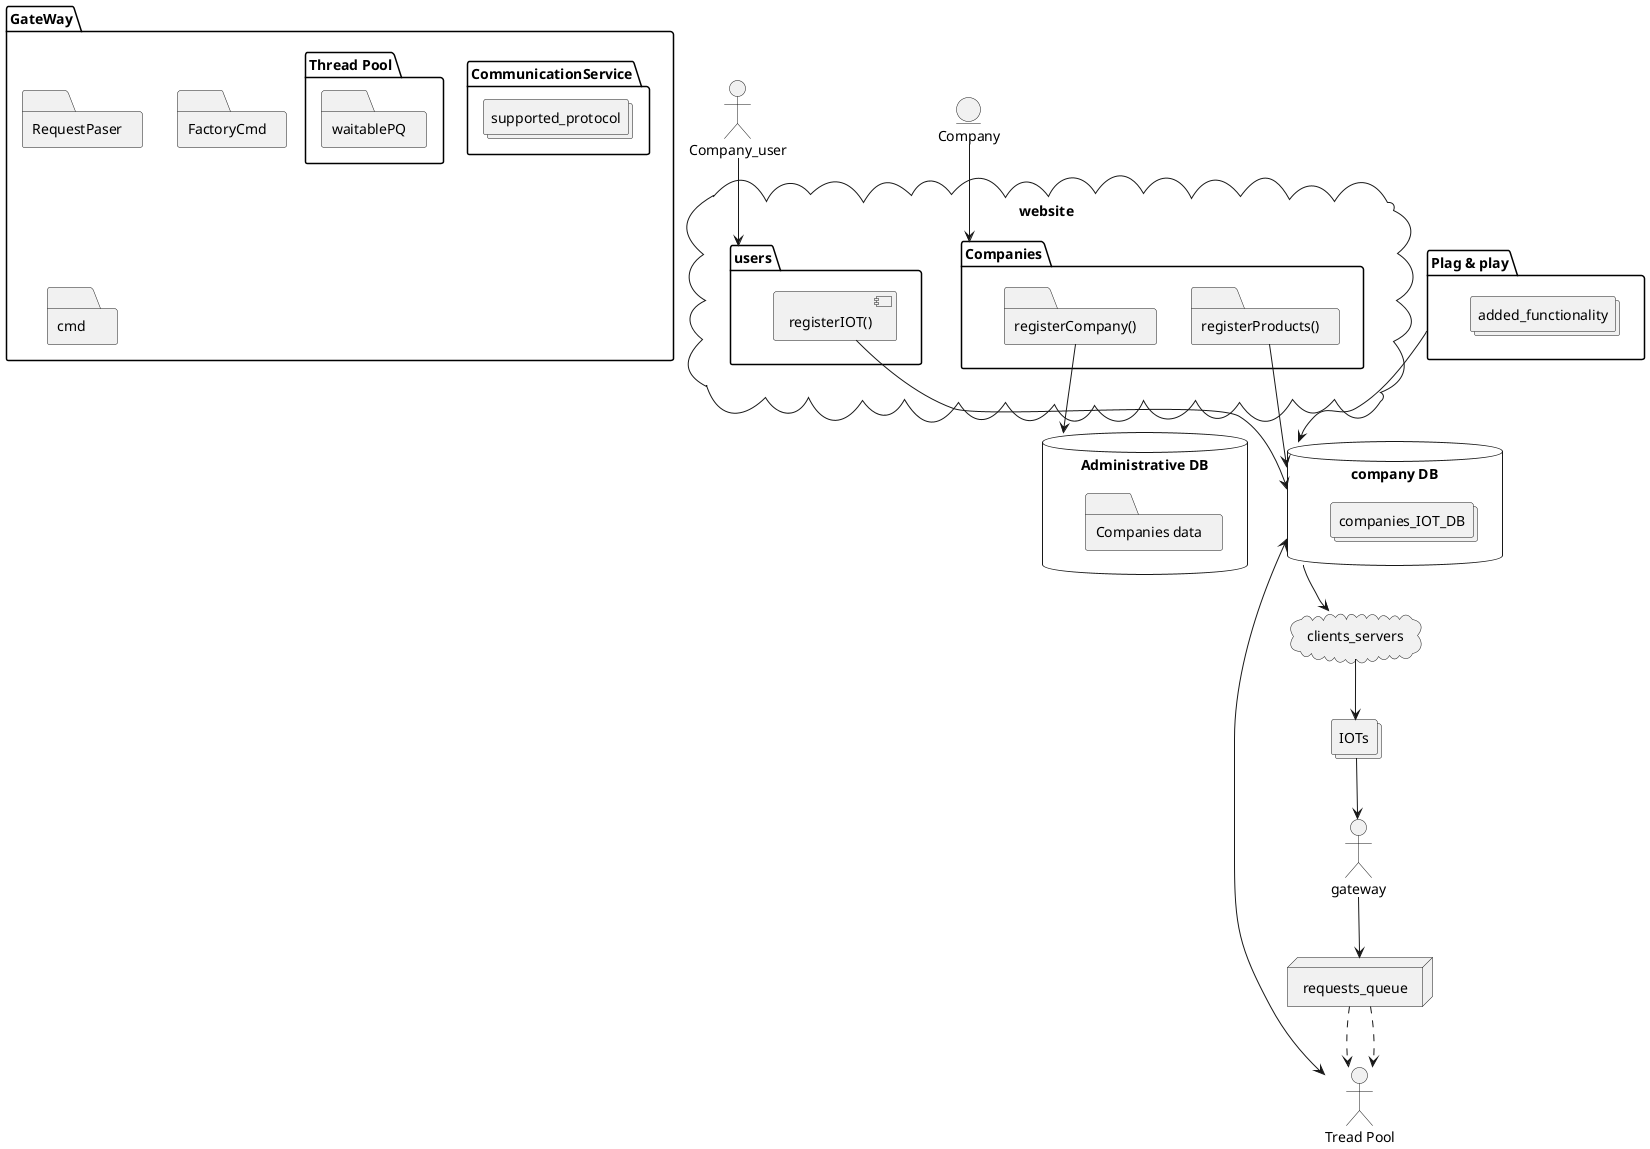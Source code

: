 @startuml
'https://plantuml.com/component-diagram



    folder "GateWay"{
       folder "CommunicationService"{
       collections supported_protocol
       }
       folder "Thread Pool"{
           folder "waitablePQ"{

           }
           }
       folder RequestPaser
       folder FactoryCmd
       folder cmd
        }

    node requests_queue





actor Company_user
entity Company
collections IOTs


cloud "website" {

  folder "Companies" {
     folder "registerCompany()" {
      }
      folder "registerProducts()" {
            }
    }
   folder "users" {
    [registerIOT()]
    }
}

folder "Plag & play"{
collections added_functionality
}
database "Administrative DB" {
  folder "Companies data" {
    }
}

database "company DB" {
collections companies_IOT_DB
}
cloud clients_servers

Company --> "Companies"
Company_user --> "users"
"registerCompany()" --> "Administrative DB"
"registerProducts()" -->"company DB"
[registerIOT()] -->"company DB"
IOTs --> gateway
gateway --> requests_queue
 requests_queue -.> "Tread Pool"
 requests_queue -.> "Tread Pool"
"Tread Pool" <--> "company DB"
"Plag & play" -->"company DB"
"company DB" --> clients_servers
clients_servers -->IOTs
@enduml